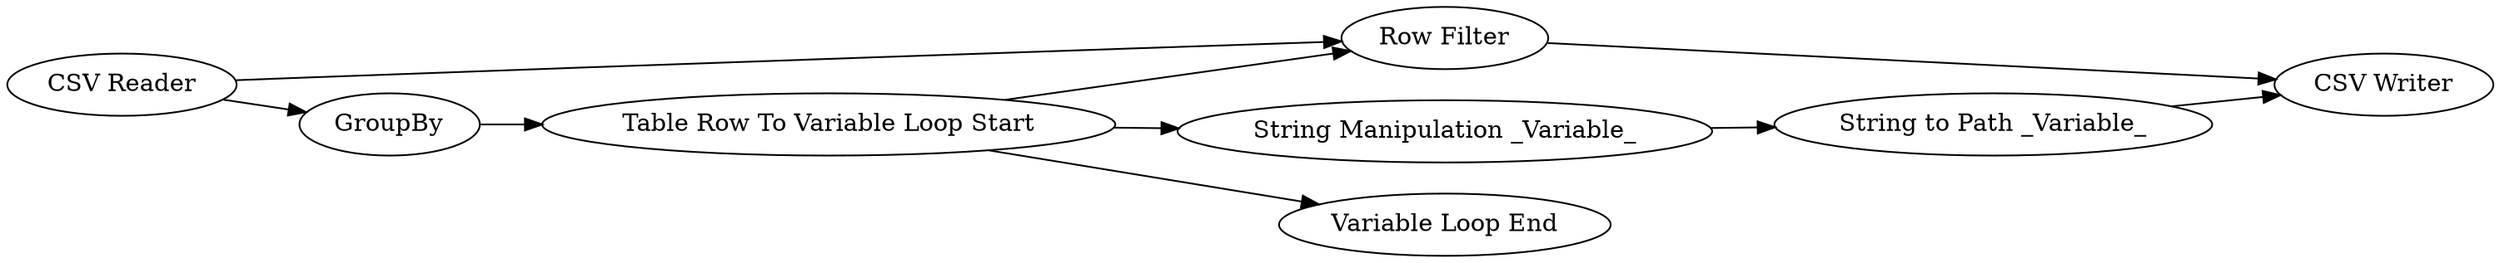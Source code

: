 digraph {
	1 [label="CSV Reader"]
	2 [label=GroupBy]
	4 [label="Table Row To Variable Loop Start"]
	5 [label="Row Filter"]
	6 [label="CSV Writer"]
	7 [label="String Manipulation _Variable_"]
	8 [label="String to Path _Variable_"]
	9 [label="Variable Loop End"]
	1 -> 2
	1 -> 5
	2 -> 4
	4 -> 5
	4 -> 7
	4 -> 9
	5 -> 6
	7 -> 8
	8 -> 6
	rankdir=LR
}
